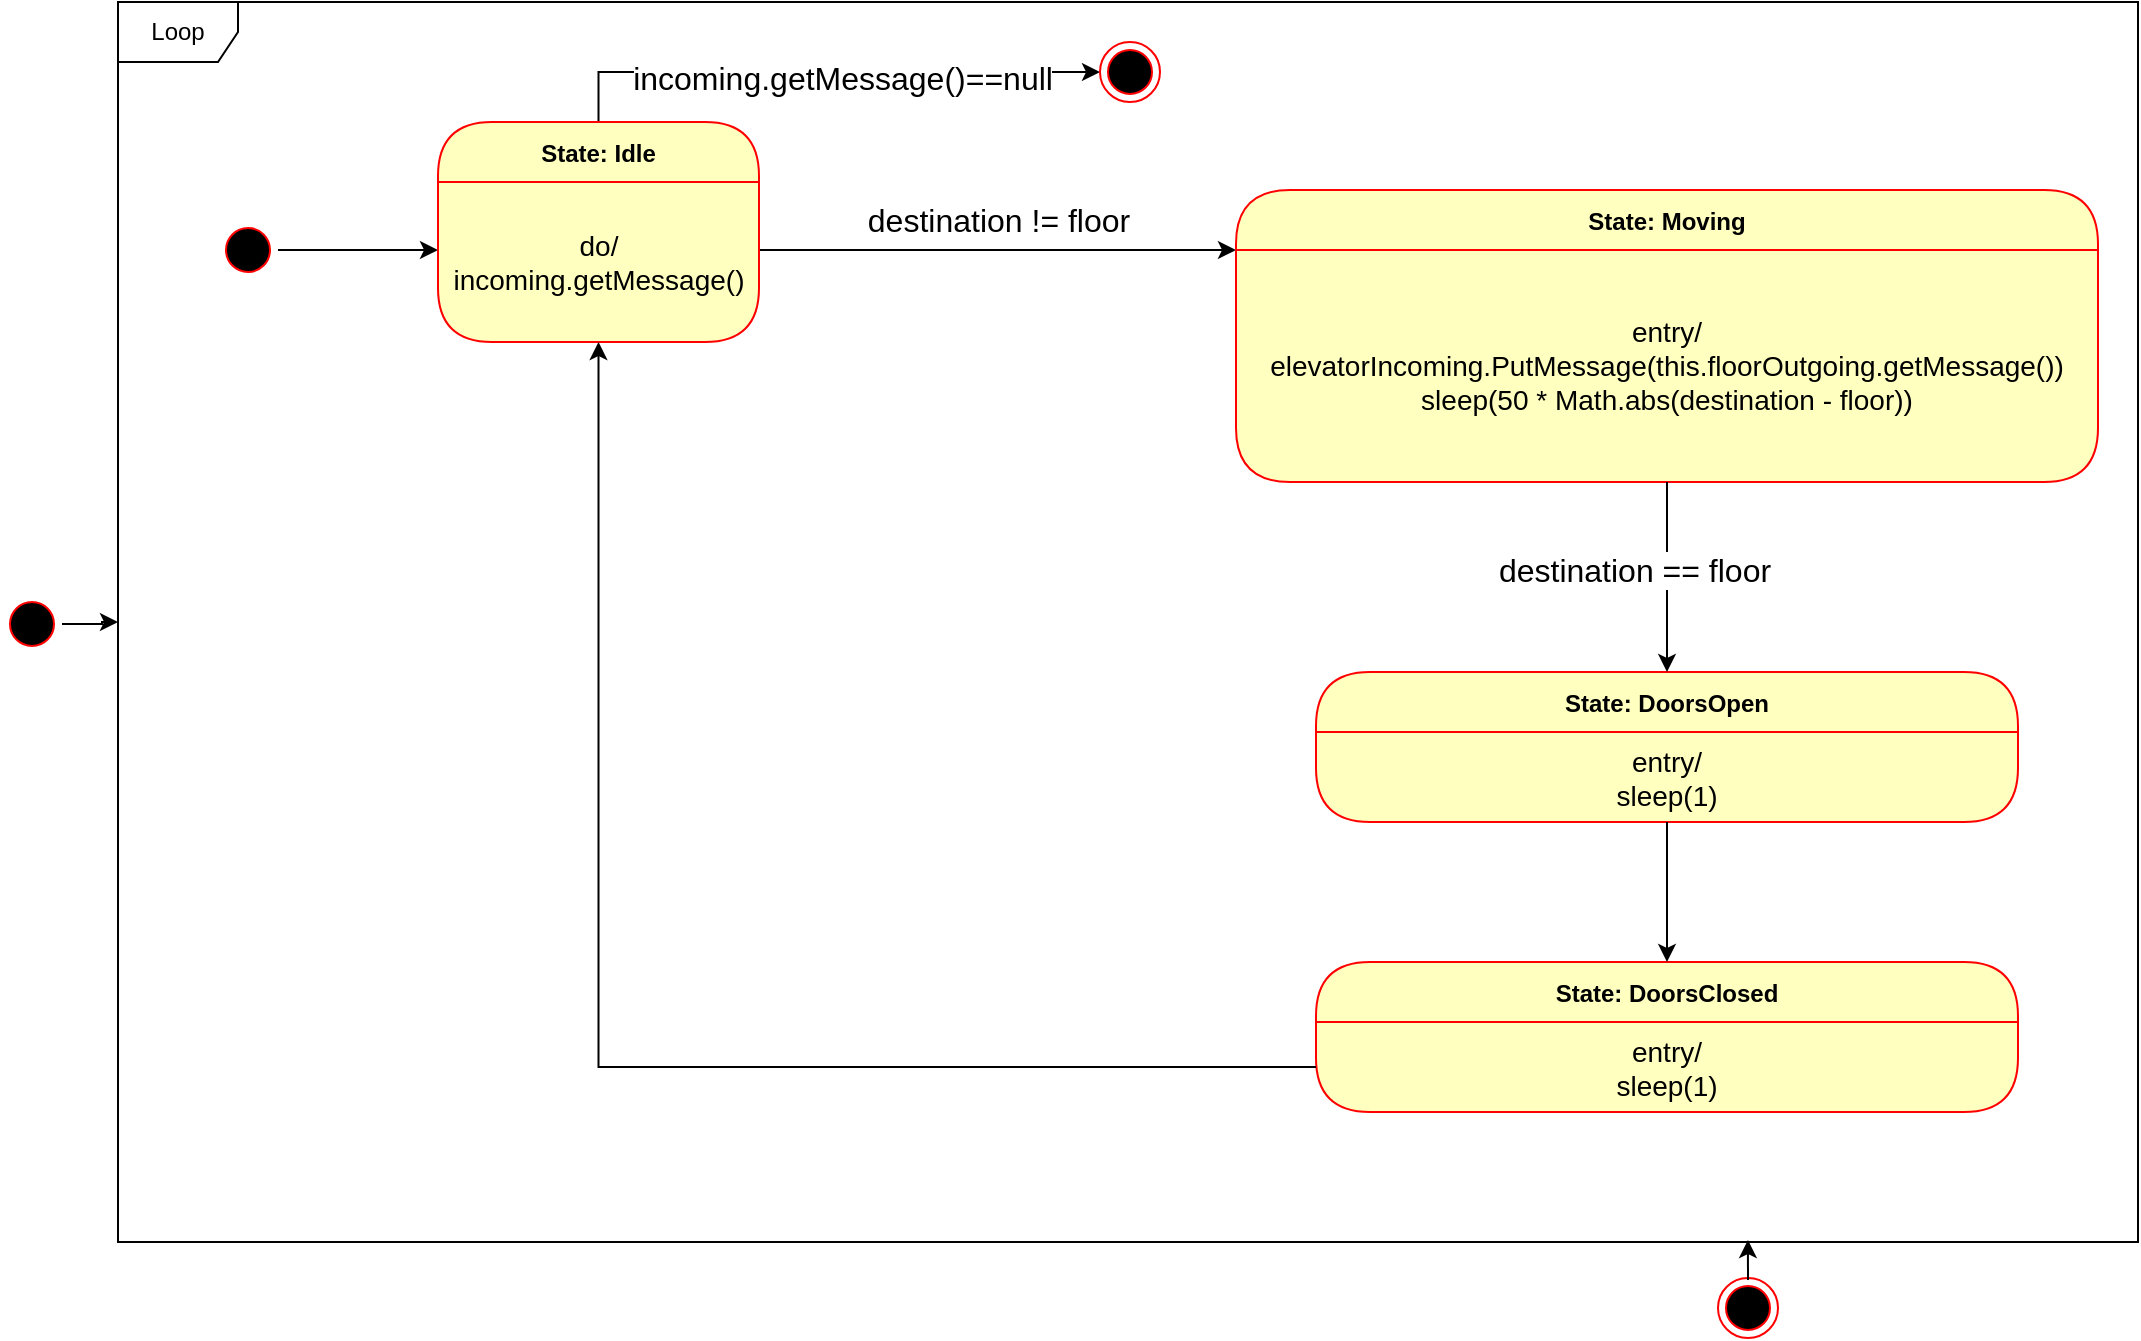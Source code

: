 <mxfile version="23.1.4" type="device">
  <diagram name="Page-1" id="58cdce13-f638-feb5-8d6f-7d28b1aa9fa0">
    <mxGraphModel dx="2423" dy="763" grid="1" gridSize="10" guides="1" tooltips="1" connect="1" arrows="1" fold="1" page="1" pageScale="1" pageWidth="1100" pageHeight="850" background="none" math="0" shadow="0">
      <root>
        <mxCell id="0" />
        <mxCell id="1" parent="0" />
        <mxCell id="g7KXOn-0d83DryINYnWa-1" style="edgeStyle=orthogonalEdgeStyle;rounded=0;orthogonalLoop=1;jettySize=auto;html=1;exitX=1;exitY=0.5;exitDx=0;exitDy=0;" edge="1" parent="1">
          <mxGeometry relative="1" as="geometry">
            <mxPoint x="609" y="124" as="targetPoint" />
            <mxPoint x="370" y="124.0" as="sourcePoint" />
          </mxGeometry>
        </mxCell>
        <mxCell id="g7KXOn-0d83DryINYnWa-2" value="destination != floor" style="edgeLabel;html=1;align=center;verticalAlign=middle;resizable=0;points=[];fontSize=16;" vertex="1" connectable="0" parent="g7KXOn-0d83DryINYnWa-1">
          <mxGeometry x="-0.034" y="-3" relative="1" as="geometry">
            <mxPoint x="4" y="-18" as="offset" />
          </mxGeometry>
        </mxCell>
        <mxCell id="g7KXOn-0d83DryINYnWa-6" value="State: Moving" style="swimlane;fontStyle=1;align=center;verticalAlign=middle;childLayout=stackLayout;horizontal=1;startSize=30;horizontalStack=0;resizeParent=0;resizeLast=1;container=0;fontColor=#000000;collapsible=0;rounded=1;arcSize=30;strokeColor=#ff0000;fillColor=#ffffc0;swimlaneFillColor=#ffffc0;dropTarget=0;" vertex="1" parent="1">
          <mxGeometry x="609" y="94" width="431" height="146" as="geometry" />
        </mxCell>
        <mxCell id="g7KXOn-0d83DryINYnWa-7" value="&lt;font style=&quot;font-size: 14px;&quot;&gt;entry/&lt;br&gt;elevatorIncoming.PutMessage(this.floorOutgoing.getMessage())&lt;br&gt;sleep(50 * Math.abs(destination - floor))&lt;br&gt;&lt;/font&gt;" style="text;html=1;strokeColor=none;fillColor=none;align=center;verticalAlign=middle;spacingLeft=4;spacingRight=4;whiteSpace=wrap;overflow=hidden;rotatable=0;fontColor=#000000;" vertex="1" parent="g7KXOn-0d83DryINYnWa-6">
          <mxGeometry y="30" width="431" height="116" as="geometry" />
        </mxCell>
        <mxCell id="g7KXOn-0d83DryINYnWa-8" value="Loop" style="shape=umlFrame;whiteSpace=wrap;html=1;pointerEvents=0;" vertex="1" parent="1">
          <mxGeometry x="50" width="1010" height="620" as="geometry" />
        </mxCell>
        <mxCell id="g7KXOn-0d83DryINYnWa-9" style="edgeStyle=orthogonalEdgeStyle;rounded=0;orthogonalLoop=1;jettySize=auto;html=1;" edge="1" parent="1" source="g7KXOn-0d83DryINYnWa-10" target="g7KXOn-0d83DryINYnWa-8">
          <mxGeometry relative="1" as="geometry" />
        </mxCell>
        <mxCell id="g7KXOn-0d83DryINYnWa-10" value="" style="ellipse;html=1;shape=startState;fillColor=#000000;strokeColor=#ff0000;" vertex="1" parent="1">
          <mxGeometry x="-8" y="296" width="30" height="30" as="geometry" />
        </mxCell>
        <mxCell id="g7KXOn-0d83DryINYnWa-11" style="edgeStyle=orthogonalEdgeStyle;rounded=0;orthogonalLoop=1;jettySize=auto;html=1;entryX=0;entryY=0.5;entryDx=0;entryDy=0;" edge="1" parent="1" source="g7KXOn-0d83DryINYnWa-12">
          <mxGeometry relative="1" as="geometry">
            <mxPoint x="210" y="124.0" as="targetPoint" />
          </mxGeometry>
        </mxCell>
        <mxCell id="g7KXOn-0d83DryINYnWa-12" value="" style="ellipse;html=1;shape=startState;fillColor=#000000;strokeColor=#ff0000;" vertex="1" parent="1">
          <mxGeometry x="100" y="109" width="30" height="30" as="geometry" />
        </mxCell>
        <mxCell id="g7KXOn-0d83DryINYnWa-18" value="" style="ellipse;html=1;shape=endState;fillColor=#000000;strokeColor=#ff0000;" vertex="1" parent="1">
          <mxGeometry x="850" y="638" width="30" height="30" as="geometry" />
        </mxCell>
        <mxCell id="g7KXOn-0d83DryINYnWa-19" style="edgeStyle=orthogonalEdgeStyle;rounded=0;orthogonalLoop=1;jettySize=auto;html=1;entryX=0.803;entryY=1.015;entryDx=0;entryDy=0;entryPerimeter=0;" edge="1" parent="1">
          <mxGeometry relative="1" as="geometry">
            <mxPoint x="865" y="639" as="sourcePoint" />
            <mxPoint x="864.97" y="619" as="targetPoint" />
          </mxGeometry>
        </mxCell>
        <mxCell id="g7KXOn-0d83DryINYnWa-28" style="edgeStyle=orthogonalEdgeStyle;rounded=0;orthogonalLoop=1;jettySize=auto;html=1;entryX=0;entryY=0.5;entryDx=0;entryDy=0;" edge="1" parent="1" source="g7KXOn-0d83DryINYnWa-24" target="g7KXOn-0d83DryINYnWa-26">
          <mxGeometry relative="1" as="geometry">
            <Array as="points">
              <mxPoint x="290" y="35" />
            </Array>
          </mxGeometry>
        </mxCell>
        <mxCell id="g7KXOn-0d83DryINYnWa-30" value="&lt;font style=&quot;font-size: 16px;&quot;&gt;incoming.getMessage()==null&lt;/font&gt;" style="edgeLabel;html=1;align=center;verticalAlign=middle;resizable=0;points=[];" vertex="1" connectable="0" parent="g7KXOn-0d83DryINYnWa-28">
          <mxGeometry x="0.056" y="-3" relative="1" as="geometry">
            <mxPoint x="1" as="offset" />
          </mxGeometry>
        </mxCell>
        <mxCell id="g7KXOn-0d83DryINYnWa-24" value="State: Idle" style="swimlane;fontStyle=1;align=center;verticalAlign=middle;childLayout=stackLayout;horizontal=1;startSize=30;horizontalStack=0;resizeParent=0;resizeLast=1;container=0;fontColor=#000000;collapsible=0;rounded=1;arcSize=30;strokeColor=#ff0000;fillColor=#ffffc0;swimlaneFillColor=#ffffc0;dropTarget=0;" vertex="1" parent="1">
          <mxGeometry x="210" y="60" width="160.5" height="110" as="geometry" />
        </mxCell>
        <mxCell id="g7KXOn-0d83DryINYnWa-25" value="&lt;font style=&quot;font-size: 14px;&quot;&gt;do/&lt;br&gt;incoming.getMessage()&lt;br&gt;&lt;/font&gt;" style="text;html=1;strokeColor=none;fillColor=none;align=center;verticalAlign=middle;spacingLeft=4;spacingRight=4;whiteSpace=wrap;overflow=hidden;rotatable=0;fontColor=#000000;" vertex="1" parent="g7KXOn-0d83DryINYnWa-24">
          <mxGeometry y="30" width="160.5" height="80" as="geometry" />
        </mxCell>
        <mxCell id="g7KXOn-0d83DryINYnWa-26" value="" style="ellipse;html=1;shape=endState;fillColor=#000000;strokeColor=#ff0000;" vertex="1" parent="1">
          <mxGeometry x="541" y="20" width="30" height="30" as="geometry" />
        </mxCell>
        <mxCell id="g7KXOn-0d83DryINYnWa-32" value="State: DoorsOpen" style="swimlane;fontStyle=1;align=center;verticalAlign=middle;childLayout=stackLayout;horizontal=1;startSize=30;horizontalStack=0;resizeParent=0;resizeLast=1;container=0;fontColor=#000000;collapsible=0;rounded=1;arcSize=30;strokeColor=#ff0000;fillColor=#ffffc0;swimlaneFillColor=#ffffc0;dropTarget=0;" vertex="1" parent="1">
          <mxGeometry x="649" y="335" width="351" height="75" as="geometry" />
        </mxCell>
        <mxCell id="g7KXOn-0d83DryINYnWa-33" value="&lt;font style=&quot;font-size: 14px;&quot;&gt;entry/&lt;br&gt;sleep(1)&lt;br&gt;&lt;/font&gt;" style="text;html=1;strokeColor=none;fillColor=none;align=center;verticalAlign=middle;spacingLeft=4;spacingRight=4;whiteSpace=wrap;overflow=hidden;rotatable=0;fontColor=#000000;" vertex="1" parent="g7KXOn-0d83DryINYnWa-32">
          <mxGeometry y="30" width="351" height="45" as="geometry" />
        </mxCell>
        <mxCell id="g7KXOn-0d83DryINYnWa-34" style="edgeStyle=orthogonalEdgeStyle;rounded=0;orthogonalLoop=1;jettySize=auto;html=1;entryX=0.5;entryY=0;entryDx=0;entryDy=0;" edge="1" parent="1" source="g7KXOn-0d83DryINYnWa-7" target="g7KXOn-0d83DryINYnWa-32">
          <mxGeometry relative="1" as="geometry" />
        </mxCell>
        <mxCell id="g7KXOn-0d83DryINYnWa-36" value="destination == floor" style="edgeLabel;html=1;align=center;verticalAlign=middle;resizable=0;points=[];fontSize=16;" vertex="1" connectable="0" parent="1">
          <mxGeometry x="510.0" y="109.0" as="geometry">
            <mxPoint x="298" y="175" as="offset" />
          </mxGeometry>
        </mxCell>
        <mxCell id="g7KXOn-0d83DryINYnWa-37" value="State: DoorsClosed" style="swimlane;fontStyle=1;align=center;verticalAlign=middle;childLayout=stackLayout;horizontal=1;startSize=30;horizontalStack=0;resizeParent=0;resizeLast=1;container=0;fontColor=#000000;collapsible=0;rounded=1;arcSize=30;strokeColor=#ff0000;fillColor=#ffffc0;swimlaneFillColor=#ffffc0;dropTarget=0;" vertex="1" parent="1">
          <mxGeometry x="649" y="480" width="351" height="75" as="geometry" />
        </mxCell>
        <mxCell id="g7KXOn-0d83DryINYnWa-38" value="&lt;font style=&quot;font-size: 14px;&quot;&gt;entry/&lt;br&gt;sleep(1)&lt;br&gt;&lt;/font&gt;" style="text;html=1;strokeColor=none;fillColor=none;align=center;verticalAlign=middle;spacingLeft=4;spacingRight=4;whiteSpace=wrap;overflow=hidden;rotatable=0;fontColor=#000000;" vertex="1" parent="g7KXOn-0d83DryINYnWa-37">
          <mxGeometry y="30" width="351" height="45" as="geometry" />
        </mxCell>
        <mxCell id="g7KXOn-0d83DryINYnWa-39" style="edgeStyle=orthogonalEdgeStyle;rounded=0;orthogonalLoop=1;jettySize=auto;html=1;entryX=0.5;entryY=0;entryDx=0;entryDy=0;" edge="1" parent="1" source="g7KXOn-0d83DryINYnWa-33" target="g7KXOn-0d83DryINYnWa-37">
          <mxGeometry relative="1" as="geometry" />
        </mxCell>
        <mxCell id="g7KXOn-0d83DryINYnWa-40" style="edgeStyle=orthogonalEdgeStyle;rounded=0;orthogonalLoop=1;jettySize=auto;html=1;" edge="1" parent="1" source="g7KXOn-0d83DryINYnWa-38" target="g7KXOn-0d83DryINYnWa-25">
          <mxGeometry relative="1" as="geometry" />
        </mxCell>
      </root>
    </mxGraphModel>
  </diagram>
</mxfile>
